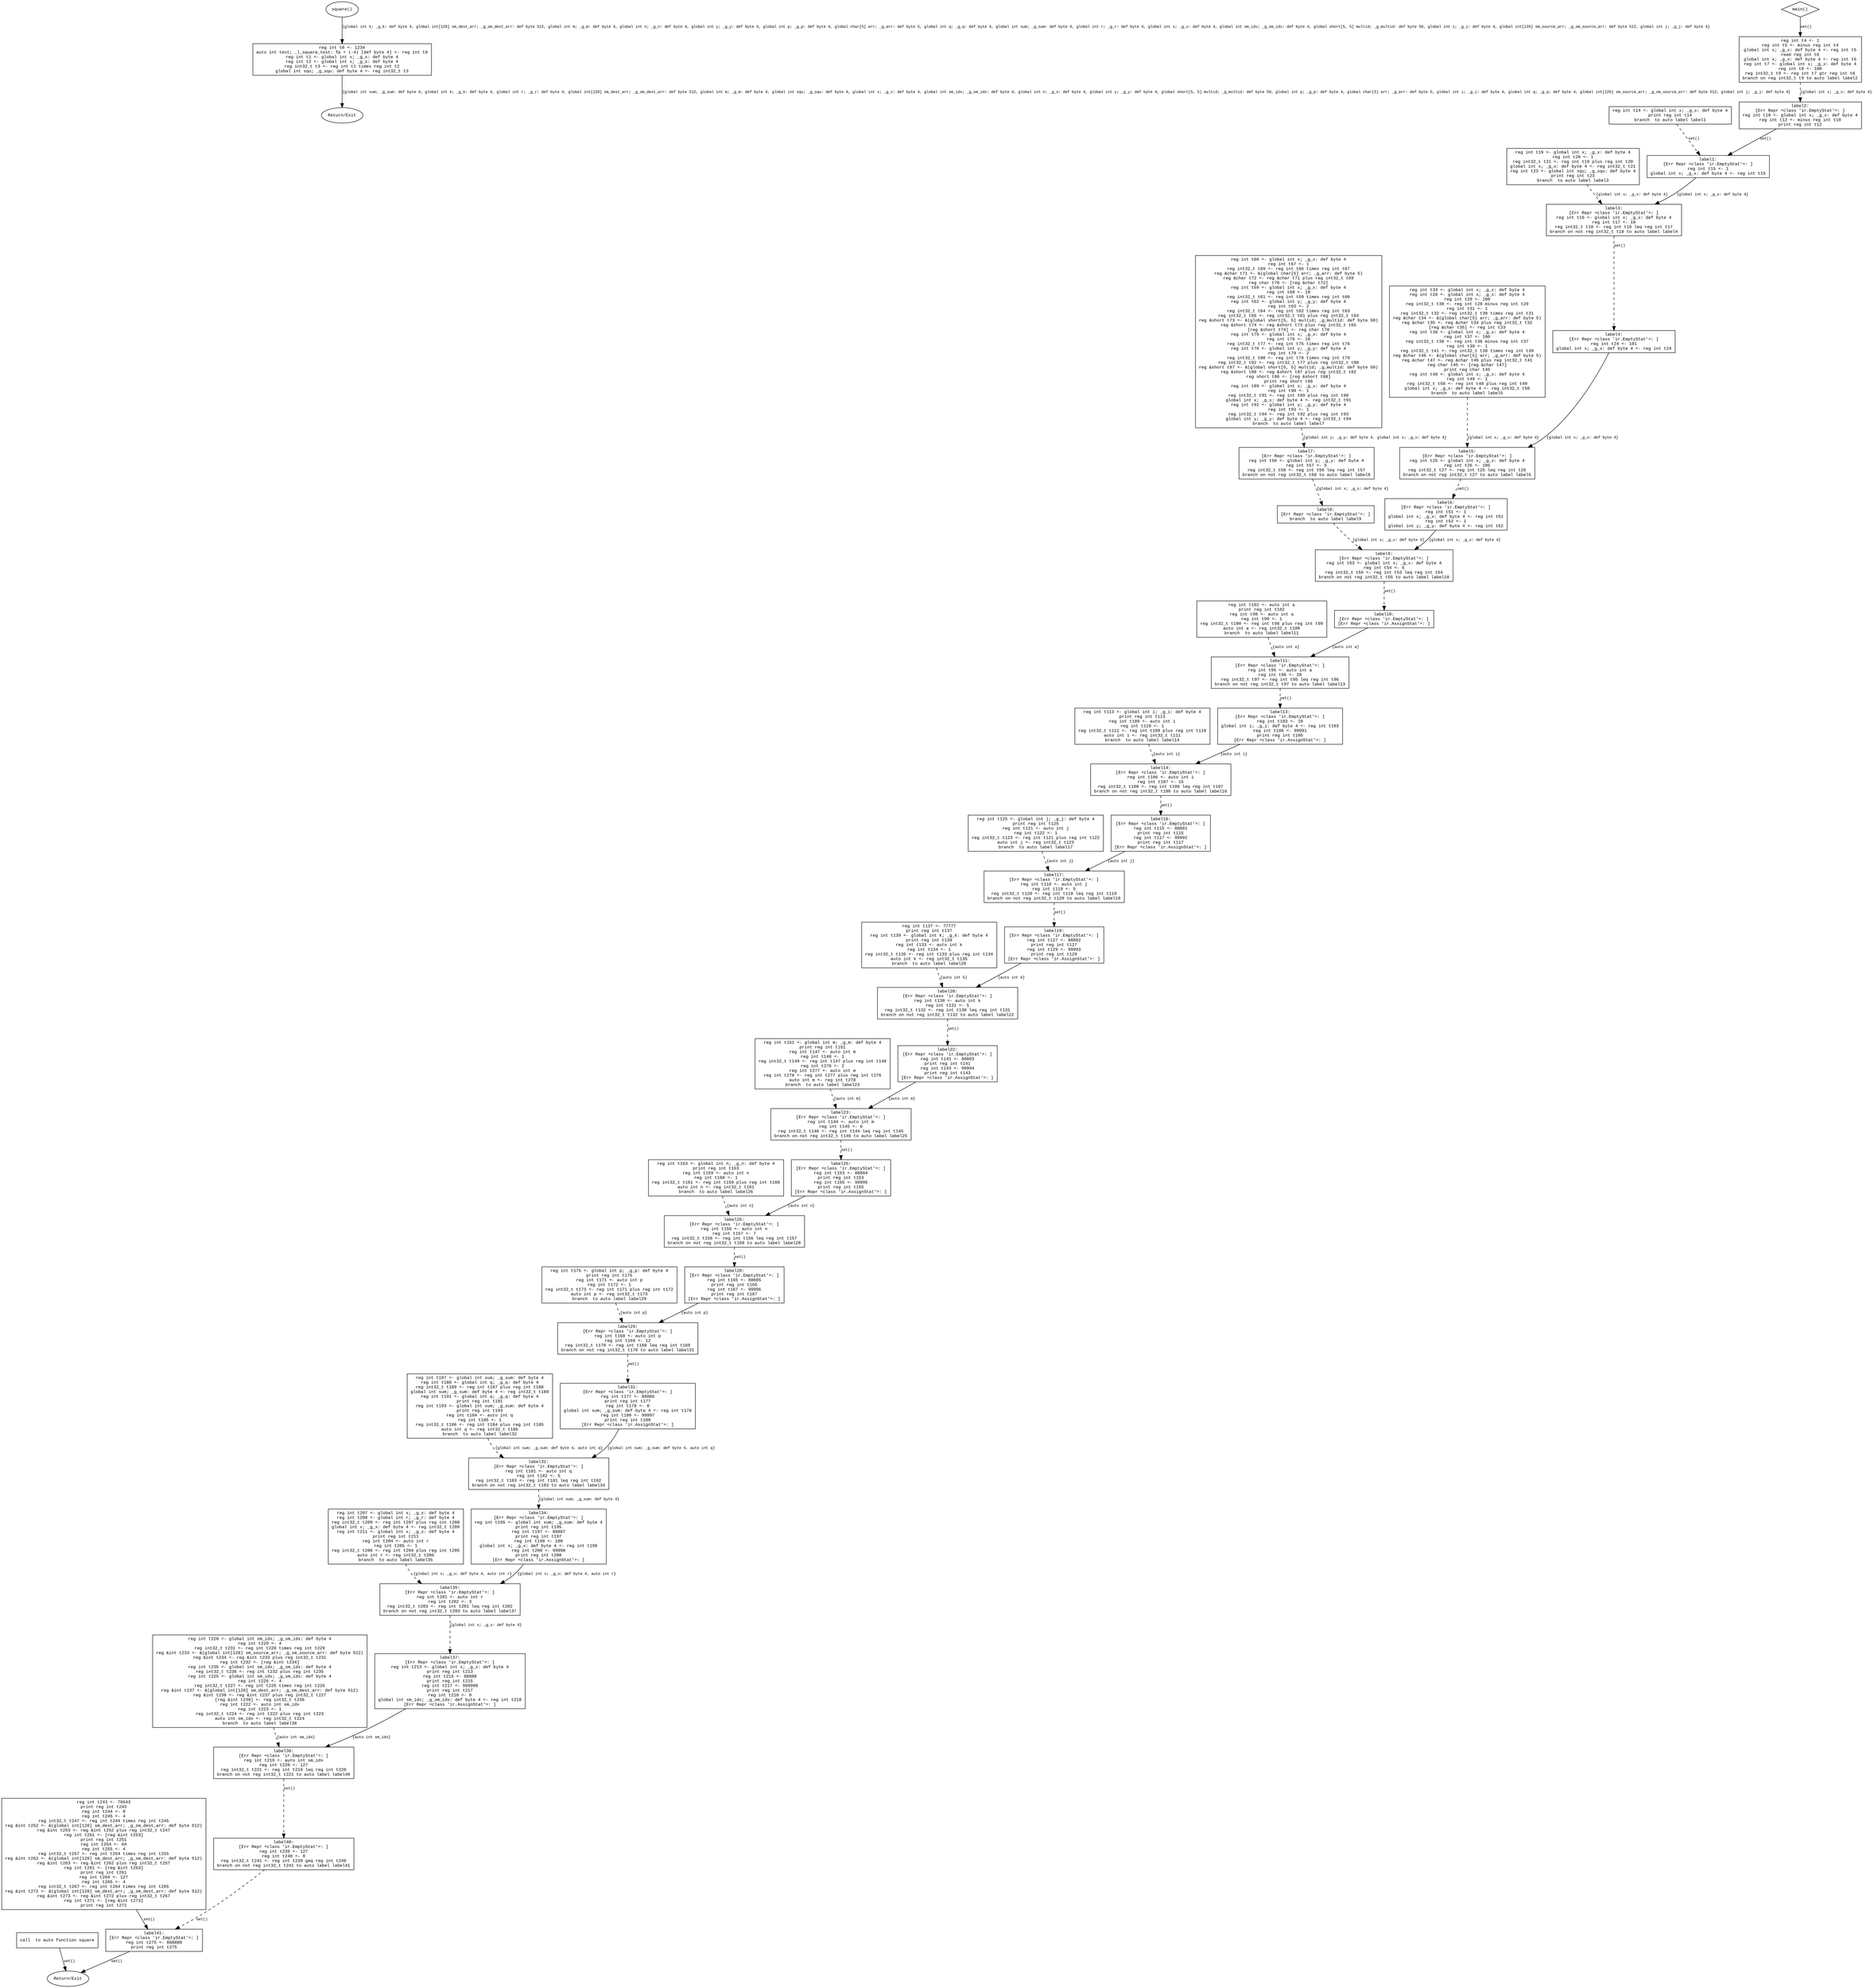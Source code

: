 digraph G {
  rankdir=TB;
  node [shape=box, fontname="Courier New", fontsize=10];
  edge [fontname="Courier New", fontsize=9];

  // BasicBlock ID for CFG list: 127755173566016
  BB_127755173566016 [label="reg int t0 <- 1234\nauto int test; _l_square_test: fp + (-4) [def byte 4] <- reg int t0\nreg int t1 <- global int x; _g_x: def byte 4\nreg int t2 <- global int x; _g_x: def byte 4\nreg int32_t t3 <- reg int t1 times reg int t2\nglobal int squ; _g_squ: def byte 4 <- reg int32_t t3"];
BB_127755173566016 -> exit_Func_square [label="{global int sum; _g_sum: def byte 4, global int k; _g_k: def byte 4, global int r; _g_r: def byte 4, global int[128] sm_dest_arr; _g_sm_dest_arr: def byte 512, global int m; _g_m: def byte 4, global int squ; _g_squ: def byte 4, global int x; _g_x: def byte 4, global int sm_idx; _g_sm_idx: def byte 4, global int n; _g_n: def byte 4, global int y; _g_y: def byte 4, global short[5, 5] multid; _g_multid: def byte 50, global int p; _g_p: def byte 4, global char[5] arr; _g_arr: def byte 5, global int i; _g_i: def byte 4, global int q; _g_q: def byte 4, global int[128] sm_source_arr; _g_sm_source_arr: def byte 512, global int j; _g_j: def byte 4}"];
  exit_Func_square [shape=ellipse, label="Return/Exit"];
  // BasicBlock ID for CFG list: 127755173565824
  BB_127755173565824 [label="reg int t4 <- 1\nreg int t5 <- minus reg int t4\nglobal int x; _g_x: def byte 4 <- reg int t5\nread reg int t6\nglobal int x; _g_x: def byte 4 <- reg int t6\nreg int t7 <- global int x; _g_x: def byte 4\nreg int t8 <- 100\nreg int32_t t9 <- reg int t7 gtr reg int t8\nbranch on reg int32_t t9 to auto label label2"];
BB_127755173565824 -> BB_127755173895136 [style=dashed,label="{global int x; _g_x: def byte 4}"];
  // BasicBlock ID for CFG list: 127755173894704
  BB_127755173894704 [label="reg int t14 <- global int x; _g_x: def byte 4\nprint reg int t14\nbranch  to auto label label1"];
BB_127755173894704 -> BB_127755173894080 [style=dashed,label="set()"];
  // BasicBlock ID for CFG list: 127755173895136
  BB_127755173895136 [label="label2:\n[Err Repr <class 'ir.EmptyStat'>: ]\nreg int t10 <- global int x; _g_x: def byte 4\nreg int t12 <- minus reg int t10\nprint reg int t12"];
BB_127755173895136 -> BB_127755173894080 [label="set()"];
  // BasicBlock ID for CFG list: 127755173894080
  BB_127755173894080 [label="label1:\n[Err Repr <class 'ir.EmptyStat'>: ]\nreg int t15 <- 1\nglobal int x; _g_x: def byte 4 <- reg int t15"];
BB_127755173894080 -> BB_127755173552480 [label="{global int x; _g_x: def byte 4}"];
  // BasicBlock ID for CFG list: 127755173552480
  BB_127755173552480 [label="label3:\n[Err Repr <class 'ir.EmptyStat'>: ]\nreg int t16 <- global int x; _g_x: def byte 4\nreg int t17 <- 10\nreg int32_t t18 <- reg int t16 leq reg int t17\nbranch on not reg int32_t t18 to auto label label4"];
BB_127755173552480 -> BB_127755173555264 [style=dashed,label="set()"];
  // BasicBlock ID for CFG list: 127755173555120
  BB_127755173555120 [label="call  to auto function square"];
BB_127755173555120 -> exit_global [label="set()"];
  exit_global [shape=ellipse, label="Return/Exit"];
  // BasicBlock ID for CFG list: 127755173555216
  BB_127755173555216 [label="reg int t19 <- global int x; _g_x: def byte 4\nreg int t20 <- 1\nreg int32_t t21 <- reg int t19 plus reg int t20\nglobal int x; _g_x: def byte 4 <- reg int32_t t21\nreg int t23 <- global int squ; _g_squ: def byte 4\nprint reg int t23\nbranch  to auto label label3"];
BB_127755173555216 -> BB_127755173552480 [style=dashed,label="{global int x; _g_x: def byte 4}"];
  // BasicBlock ID for CFG list: 127755173555264
  BB_127755173555264 [label="label4:\n[Err Repr <class 'ir.EmptyStat'>: ]\nreg int t24 <- 101\nglobal int x; _g_x: def byte 4 <- reg int t24"];
BB_127755173555264 -> BB_127755173554640 [label="{global int x; _g_x: def byte 4}"];
  // BasicBlock ID for CFG list: 127755173554640
  BB_127755173554640 [label="label5:\n[Err Repr <class 'ir.EmptyStat'>: ]\nreg int t25 <- global int x; _g_x: def byte 4\nreg int t26 <- 105\nreg int32_t t27 <- reg int t25 leq reg int t26\nbranch on not reg int32_t t27 to auto label label6"];
BB_127755173554640 -> BB_127755173554880 [style=dashed,label="set()"];
  // BasicBlock ID for CFG list: 127755173554832
  BB_127755173554832 [label="reg int t33 <- global int x; _g_x: def byte 4\nreg int t28 <- global int x; _g_x: def byte 4\nreg int t29 <- 100\nreg int32_t t30 <- reg int t28 minus reg int t29\nreg int t31 <- 1\nreg int32_t t32 <- reg int32_t t30 times reg int t31\nreg &char t34 <- &(global char[5] arr; _g_arr: def byte 5)\nreg &char t35 <- reg &char t34 plus reg int32_t t32\n[reg &char t35] <- reg int t33\nreg int t36 <- global int x; _g_x: def byte 4\nreg int t37 <- 100\nreg int32_t t38 <- reg int t36 minus reg int t37\nreg int t39 <- 1\nreg int32_t t41 <- reg int32_t t38 times reg int t39\nreg &char t46 <- &(global char[5] arr; _g_arr: def byte 5)\nreg &char t47 <- reg &char t46 plus reg int32_t t41\nreg char t45 <- [reg &char t47]\nprint reg char t45\nreg int t48 <- global int x; _g_x: def byte 4\nreg int t49 <- 1\nreg int32_t t50 <- reg int t48 plus reg int t49\nglobal int x; _g_x: def byte 4 <- reg int32_t t50\nbranch  to auto label label5"];
BB_127755173554832 -> BB_127755173554640 [style=dashed,label="{global int x; _g_x: def byte 4}"];
  // BasicBlock ID for CFG list: 127755173554880
  BB_127755173554880 [label="label6:\n[Err Repr <class 'ir.EmptyStat'>: ]\nreg int t51 <- 1\nglobal int x; _g_x: def byte 4 <- reg int t51\nreg int t52 <- 1\nglobal int y; _g_y: def byte 4 <- reg int t52"];
BB_127755173554880 -> BB_127755173552528 [label="{global int x; _g_x: def byte 4}"];
  // BasicBlock ID for CFG list: 127755173552528
  BB_127755173552528 [label="label9:\n[Err Repr <class 'ir.EmptyStat'>: ]\nreg int t53 <- global int x; _g_x: def byte 4\nreg int t54 <- 5\nreg int32_t t55 <- reg int t53 leq reg int t54\nbranch on not reg int32_t t55 to auto label label10"];
BB_127755173552528 -> BB_127755173531552 [style=dashed,label="set()"];
  // BasicBlock ID for CFG list: 127755173552384
  BB_127755173552384 [label="label7:\n[Err Repr <class 'ir.EmptyStat'>: ]\nreg int t56 <- global int y; _g_y: def byte 4\nreg int t57 <- 5\nreg int32_t t58 <- reg int t56 leq reg int t57\nbranch on not reg int32_t t58 to auto label label8"];
BB_127755173552384 -> BB_127755173531360 [style=dashed,label="{global int x; _g_x: def byte 4}"];
  // BasicBlock ID for CFG list: 127755173529104
  BB_127755173529104 [label="reg int t66 <- global int x; _g_x: def byte 4\nreg int t67 <- 1\nreg int32_t t69 <- reg int t66 times reg int t67\nreg &char t71 <- &(global char[5] arr; _g_arr: def byte 5)\nreg &char t72 <- reg &char t71 plus reg int32_t t69\nreg char t70 <- [reg &char t72]\nreg int t59 <- global int x; _g_x: def byte 4\nreg int t60 <- 10\nreg int32_t t61 <- reg int t59 times reg int t60\nreg int t62 <- global int y; _g_y: def byte 4\nreg int t63 <- 2\nreg int32_t t64 <- reg int t62 times reg int t63\nreg int32_t t65 <- reg int32_t t61 plus reg int32_t t64\nreg &short t73 <- &(global short[5, 5] multid; _g_multid: def byte 50)\nreg &short t74 <- reg &short t73 plus reg int32_t t65\n[reg &short t74] <- reg char t70\nreg int t75 <- global int x; _g_x: def byte 4\nreg int t76 <- 10\nreg int32_t t77 <- reg int t75 times reg int t76\nreg int t78 <- global int y; _g_y: def byte 4\nreg int t79 <- 2\nreg int32_t t80 <- reg int t78 times reg int t79\nreg int32_t t82 <- reg int32_t t77 plus reg int32_t t80\nreg &short t87 <- &(global short[5, 5] multid; _g_multid: def byte 50)\nreg &short t88 <- reg &short t87 plus reg int32_t t82\nreg short t86 <- [reg &short t88]\nprint reg short t86\nreg int t89 <- global int x; _g_x: def byte 4\nreg int t90 <- 1\nreg int32_t t91 <- reg int t89 plus reg int t90\nglobal int x; _g_x: def byte 4 <- reg int32_t t91\nreg int t92 <- global int y; _g_y: def byte 4\nreg int t93 <- 1\nreg int32_t t94 <- reg int t92 plus reg int t93\nglobal int y; _g_y: def byte 4 <- reg int32_t t94\nbranch  to auto label label7"];
BB_127755173529104 -> BB_127755173552384 [style=dashed,label="{global int y; _g_y: def byte 4, global int x; _g_x: def byte 4}"];
  // BasicBlock ID for CFG list: 127755173531360
  BB_127755173531360 [label="label8:\n[Err Repr <class 'ir.EmptyStat'>: ]\nbranch  to auto label label9"];
BB_127755173531360 -> BB_127755173552528 [style=dashed,label="{global int x; _g_x: def byte 4}"];
  // BasicBlock ID for CFG list: 127755173531552
  BB_127755173531552 [label="label10:\n[Err Repr <class 'ir.EmptyStat'>: ]\n[Err Repr <class 'ir.AssignStat'>: ]"];
BB_127755173531552 -> BB_127755173531600 [label="{auto int a}"];
  // BasicBlock ID for CFG list: 127755173531600
  BB_127755173531600 [label="label11:\n[Err Repr <class 'ir.EmptyStat'>: ]\nreg int t95 <- auto int a\nreg int t96 <- 20\nreg int32_t t97 <- reg int t95 leq reg int t96\nbranch on not reg int32_t t97 to auto label label13"];
BB_127755173531600 -> BB_127755173528624 [style=dashed,label="set()"];
  // BasicBlock ID for CFG list: 127755173529200
  BB_127755173529200 [label="reg int t102 <- auto int a\nprint reg int t102\nreg int t98 <- auto int a\nreg int t99 <- 1\nreg int32_t t100 <- reg int t98 plus reg int t99\nauto int a <- reg int32_t t100\nbranch  to auto label label11"];
BB_127755173529200 -> BB_127755173531600 [style=dashed,label="{auto int a}"];
  // BasicBlock ID for CFG list: 127755173528624
  BB_127755173528624 [label="label13:\n[Err Repr <class 'ir.EmptyStat'>: ]\nreg int t103 <- 10\nglobal int i; _g_i: def byte 4 <- reg int t103\nreg int t105 <- 99991\nprint reg int t105\n[Err Repr <class 'ir.AssignStat'>: ]"];
BB_127755173528624 -> BB_127755173529248 [label="{auto int i}"];
  // BasicBlock ID for CFG list: 127755173529248
  BB_127755173529248 [label="label14:\n[Err Repr <class 'ir.EmptyStat'>: ]\nreg int t106 <- auto int i\nreg int t107 <- 15\nreg int32_t t108 <- reg int t106 leq reg int t107\nbranch on not reg int32_t t108 to auto label label16"];
BB_127755173529248 -> BB_127755173528816 [style=dashed,label="set()"];
  // BasicBlock ID for CFG list: 127755173528864
  BB_127755173528864 [label="reg int t113 <- global int i; _g_i: def byte 4\nprint reg int t113\nreg int t109 <- auto int i\nreg int t110 <- 1\nreg int32_t t111 <- reg int t109 plus reg int t110\nauto int i <- reg int32_t t111\nbranch  to auto label label14"];
BB_127755173528864 -> BB_127755173529248 [style=dashed,label="{auto int i}"];
  // BasicBlock ID for CFG list: 127755173528816
  BB_127755173528816 [label="label16:\n[Err Repr <class 'ir.EmptyStat'>: ]\nreg int t115 <- 88881\nprint reg int t115\nreg int t117 <- 99992\nprint reg int t117\n[Err Repr <class 'ir.AssignStat'>: ]"];
BB_127755173528816 -> BB_127755173509440 [label="{auto int j}"];
  // BasicBlock ID for CFG list: 127755173509440
  BB_127755173509440 [label="label17:\n[Err Repr <class 'ir.EmptyStat'>: ]\nreg int t118 <- auto int j\nreg int t119 <- 5\nreg int32_t t120 <- reg int t118 leq reg int t119\nbranch on not reg int32_t t120 to auto label label19"];
BB_127755173509440 -> BB_127755173508960 [style=dashed,label="set()"];
  // BasicBlock ID for CFG list: 127755173509536
  BB_127755173509536 [label="reg int t125 <- global int j; _g_j: def byte 4\nprint reg int t125\nreg int t121 <- auto int j\nreg int t122 <- 1\nreg int32_t t123 <- reg int t121 plus reg int t122\nauto int j <- reg int32_t t123\nbranch  to auto label label17"];
BB_127755173509536 -> BB_127755173509440 [style=dashed,label="{auto int j}"];
  // BasicBlock ID for CFG list: 127755173508960
  BB_127755173508960 [label="label19:\n[Err Repr <class 'ir.EmptyStat'>: ]\nreg int t127 <- 88882\nprint reg int t127\nreg int t129 <- 99993\nprint reg int t129\n[Err Repr <class 'ir.AssignStat'>: ]"];
BB_127755173508960 -> BB_127755173509584 [label="{auto int k}"];
  // BasicBlock ID for CFG list: 127755173509584
  BB_127755173509584 [label="label20:\n[Err Repr <class 'ir.EmptyStat'>: ]\nreg int t130 <- auto int k\nreg int t131 <- 5\nreg int32_t t132 <- reg int t130 leq reg int t131\nbranch on not reg int32_t t132 to auto label label22"];
BB_127755173509584 -> BB_127755173509200 [style=dashed,label="set()"];
  // BasicBlock ID for CFG list: 127755173509152
  BB_127755173509152 [label="reg int t137 <- 77777\nprint reg int t137\nreg int t139 <- global int k; _g_k: def byte 4\nprint reg int t139\nreg int t133 <- auto int k\nreg int t134 <- 1\nreg int32_t t135 <- reg int t133 plus reg int t134\nauto int k <- reg int32_t t135\nbranch  to auto label label20"];
BB_127755173509152 -> BB_127755173509584 [style=dashed,label="{auto int k}"];
  // BasicBlock ID for CFG list: 127755173509200
  BB_127755173509200 [label="label22:\n[Err Repr <class 'ir.EmptyStat'>: ]\nreg int t141 <- 88883\nprint reg int t141\nreg int t143 <- 99994\nprint reg int t143\n[Err Repr <class 'ir.AssignStat'>: ]"];
BB_127755173509200 -> BB_127755174039120 [label="{auto int m}"];
  // BasicBlock ID for CFG list: 127755174039120
  BB_127755174039120 [label="label23:\n[Err Repr <class 'ir.EmptyStat'>: ]\nreg int t144 <- auto int m\nreg int t145 <- 6\nreg int32_t t146 <- reg int t144 leq reg int t145\nbranch on not reg int32_t t146 to auto label label25"];
BB_127755174039120 -> BB_127755174036384 [style=dashed,label="set()"];
  // BasicBlock ID for CFG list: 127755174039216
  BB_127755174039216 [label="reg int t151 <- global int m; _g_m: def byte 4\nprint reg int t151\nreg int t147 <- auto int m\nreg int t148 <- 1\nreg int32_t t149 <- reg int t147 plus reg int t148\nreg int t276 <- 2\nreg int t277 <- auto int m\nreg int t278 <- reg int t277 plus reg int t276\nauto int m <- reg int t278\nbranch  to auto label label23"];
BB_127755174039216 -> BB_127755174039120 [style=dashed,label="{auto int m}"];
  // BasicBlock ID for CFG list: 127755174036384
  BB_127755174036384 [label="label25:\n[Err Repr <class 'ir.EmptyStat'>: ]\nreg int t153 <- 88884\nprint reg int t153\nreg int t155 <- 99995\nprint reg int t155\n[Err Repr <class 'ir.AssignStat'>: ]"];
BB_127755174036384 -> BB_127755174039264 [label="{auto int n}"];
  // BasicBlock ID for CFG list: 127755174039264
  BB_127755174039264 [label="label26:\n[Err Repr <class 'ir.EmptyStat'>: ]\nreg int t156 <- auto int n\nreg int t157 <- 7\nreg int32_t t158 <- reg int t156 leq reg int t157\nbranch on not reg int32_t t158 to auto label label28"];
BB_127755174039264 -> BB_127755174038832 [style=dashed,label="set()"];
  // BasicBlock ID for CFG list: 127755174038640
  BB_127755174038640 [label="reg int t163 <- global int n; _g_n: def byte 4\nprint reg int t163\nreg int t159 <- auto int n\nreg int t160 <- 1\nreg int32_t t161 <- reg int t159 plus reg int t160\nauto int n <- reg int32_t t161\nbranch  to auto label label26"];
BB_127755174038640 -> BB_127755174039264 [style=dashed,label="{auto int n}"];
  // BasicBlock ID for CFG list: 127755174038832
  BB_127755174038832 [label="label28:\n[Err Repr <class 'ir.EmptyStat'>: ]\nreg int t165 <- 88885\nprint reg int t165\nreg int t167 <- 99996\nprint reg int t167\n[Err Repr <class 'ir.AssignStat'>: ]"];
BB_127755174038832 -> BB_127755174038880 [label="{auto int p}"];
  // BasicBlock ID for CFG list: 127755174038880
  BB_127755174038880 [label="label29:\n[Err Repr <class 'ir.EmptyStat'>: ]\nreg int t168 <- auto int p\nreg int t169 <- 12\nreg int32_t t170 <- reg int t168 leq reg int t169\nbranch on not reg int32_t t170 to auto label label31"];
BB_127755174038880 -> BB_127755174035904 [style=dashed,label="set()"];
  // BasicBlock ID for CFG list: 127755174036480
  BB_127755174036480 [label="reg int t175 <- global int p; _g_p: def byte 4\nprint reg int t175\nreg int t171 <- auto int p\nreg int t172 <- 1\nreg int32_t t173 <- reg int t171 plus reg int t172\nauto int p <- reg int32_t t173\nbranch  to auto label label29"];
BB_127755174036480 -> BB_127755174038880 [style=dashed,label="{auto int p}"];
  // BasicBlock ID for CFG list: 127755174035904
  BB_127755174035904 [label="label31:\n[Err Repr <class 'ir.EmptyStat'>: ]\nreg int t177 <- 88886\nprint reg int t177\nreg int t178 <- 0\nglobal int sum; _g_sum: def byte 4 <- reg int t178\nreg int t180 <- 99997\nprint reg int t180\n[Err Repr <class 'ir.AssignStat'>: ]"];
BB_127755174035904 -> BB_127755174036528 [label="{global int sum; _g_sum: def byte 4, auto int q}"];
  // BasicBlock ID for CFG list: 127755174036528
  BB_127755174036528 [label="label32:\n[Err Repr <class 'ir.EmptyStat'>: ]\nreg int t181 <- auto int q\nreg int t182 <- 5\nreg int32_t t183 <- reg int t181 leq reg int t182\nbranch on not reg int32_t t183 to auto label label34"];
BB_127755174036528 -> BB_127755174036096 [style=dashed,label="{global int sum; _g_sum: def byte 4}"];
  // BasicBlock ID for CFG list: 127755174036144
  BB_127755174036144 [label="reg int t187 <- global int sum; _g_sum: def byte 4\nreg int t188 <- global int q; _g_q: def byte 4\nreg int32_t t189 <- reg int t187 plus reg int t188\nglobal int sum; _g_sum: def byte 4 <- reg int32_t t189\nreg int t191 <- global int q; _g_q: def byte 4\nprint reg int t191\nreg int t193 <- global int sum; _g_sum: def byte 4\nprint reg int t193\nreg int t184 <- auto int q\nreg int t185 <- 1\nreg int32_t t186 <- reg int t184 plus reg int t185\nauto int q <- reg int32_t t186\nbranch  to auto label label32"];
BB_127755174036144 -> BB_127755174036528 [style=dashed,label="{global int sum; _g_sum: def byte 4, auto int q}"];
  // BasicBlock ID for CFG list: 127755174036096
  BB_127755174036096 [label="label34:\n[Err Repr <class 'ir.EmptyStat'>: ]\nreg int t195 <- global int sum; _g_sum: def byte 4\nprint reg int t195\nreg int t197 <- 88887\nprint reg int t197\nreg int t198 <- 100\nglobal int x; _g_x: def byte 4 <- reg int t198\nreg int t200 <- 99998\nprint reg int t200\n[Err Repr <class 'ir.AssignStat'>: ]"];
BB_127755174036096 -> BB_127755174530496 [label="{global int x; _g_x: def byte 4, auto int r}"];
  // BasicBlock ID for CFG list: 127755174530496
  BB_127755174530496 [label="label35:\n[Err Repr <class 'ir.EmptyStat'>: ]\nreg int t201 <- auto int r\nreg int t202 <- 3\nreg int32_t t203 <- reg int t201 leq reg int t202\nbranch on not reg int32_t t203 to auto label label37"];
BB_127755174530496 -> BB_127755174529344 [style=dashed,label="{global int x; _g_x: def byte 4}"];
  // BasicBlock ID for CFG list: 127755174527040
  BB_127755174527040 [label="reg int t207 <- global int x; _g_x: def byte 4\nreg int t208 <- global int r; _g_r: def byte 4\nreg int32_t t209 <- reg int t207 plus reg int t208\nglobal int x; _g_x: def byte 4 <- reg int32_t t209\nreg int t211 <- global int x; _g_x: def byte 4\nprint reg int t211\nreg int t204 <- auto int r\nreg int t205 <- 1\nreg int32_t t206 <- reg int t204 plus reg int t205\nauto int r <- reg int32_t t206\nbranch  to auto label label35"];
BB_127755174527040 -> BB_127755174530496 [style=dashed,label="{global int x; _g_x: def byte 4, auto int r}"];
  // BasicBlock ID for CFG list: 127755174529344
  BB_127755174529344 [label="label37:\n[Err Repr <class 'ir.EmptyStat'>: ]\nreg int t213 <- global int x; _g_x: def byte 4\nprint reg int t213\nreg int t215 <- 88888\nprint reg int t215\nreg int t217 <- 999990\nprint reg int t217\nreg int t218 <- 0\nglobal int sm_idx; _g_sm_idx: def byte 4 <- reg int t218\n[Err Repr <class 'ir.AssignStat'>: ]"];
BB_127755174529344 -> BB_127755174528288 [label="{auto int sm_idx}"];
  // BasicBlock ID for CFG list: 127755174528288
  BB_127755174528288 [label="label38:\n[Err Repr <class 'ir.EmptyStat'>: ]\nreg int t219 <- auto int sm_idx\nreg int t220 <- 127\nreg int32_t t221 <- reg int t219 leq reg int t220\nbranch on not reg int32_t t221 to auto label label40"];
BB_127755174528288 -> BB_127755174074880 [style=dashed,label="set()"];
  // BasicBlock ID for CFG list: 127755174074784
  BB_127755174074784 [label="reg int t228 <- global int sm_idx; _g_sm_idx: def byte 4\nreg int t229 <- 4\nreg int32_t t231 <- reg int t228 times reg int t229\nreg &int t233 <- &(global int[128] sm_source_arr; _g_sm_source_arr: def byte 512)\nreg &int t234 <- reg &int t233 plus reg int32_t t231\nreg int t232 <- [reg &int t234]\nreg int t235 <- global int sm_idx; _g_sm_idx: def byte 4\nreg int32_t t236 <- reg int t232 plus reg int t235\nreg int t225 <- global int sm_idx; _g_sm_idx: def byte 4\nreg int t226 <- 4\nreg int32_t t227 <- reg int t225 times reg int t226\nreg &int t237 <- &(global int[128] sm_dest_arr; _g_sm_dest_arr: def byte 512)\nreg &int t238 <- reg &int t237 plus reg int32_t t227\n[reg &int t238] <- reg int32_t t236\nreg int t222 <- auto int sm_idx\nreg int t223 <- 1\nreg int32_t t224 <- reg int t222 plus reg int t223\nauto int sm_idx <- reg int32_t t224\nbranch  to auto label label38"];
BB_127755174074784 -> BB_127755174528288 [style=dashed,label="{auto int sm_idx}"];
  // BasicBlock ID for CFG list: 127755174074880
  BB_127755174074880 [label="label40:\n[Err Repr <class 'ir.EmptyStat'>: ]\nreg int t239 <- 127\nreg int t240 <- 0\nreg int32_t t241 <- reg int t239 geq reg int t240\nbranch on not reg int32_t t241 to auto label label41"];
BB_127755174074880 -> BB_127755173566880 [style=dashed,label="set()"];
  // BasicBlock ID for CFG list: 127755174074928
  BB_127755174074928 [label="reg int t243 <- 76543\nprint reg int t243\nreg int t244 <- 0\nreg int t245 <- 4\nreg int32_t t247 <- reg int t244 times reg int t245\nreg &int t252 <- &(global int[128] sm_dest_arr; _g_sm_dest_arr: def byte 512)\nreg &int t253 <- reg &int t252 plus reg int32_t t247\nreg int t251 <- [reg &int t253]\nprint reg int t251\nreg int t254 <- 64\nreg int t255 <- 4\nreg int32_t t257 <- reg int t254 times reg int t255\nreg &int t262 <- &(global int[128] sm_dest_arr; _g_sm_dest_arr: def byte 512)\nreg &int t263 <- reg &int t262 plus reg int32_t t257\nreg int t261 <- [reg &int t263]\nprint reg int t261\nreg int t264 <- 127\nreg int t265 <- 4\nreg int32_t t267 <- reg int t264 times reg int t265\nreg &int t272 <- &(global int[128] sm_dest_arr; _g_sm_dest_arr: def byte 512)\nreg &int t273 <- reg &int t272 plus reg int32_t t267\nreg int t271 <- [reg &int t273]\nprint reg int t271"];
BB_127755174074928 -> BB_127755173566880 [label="set()"];
  // BasicBlock ID for CFG list: 127755173566880
  BB_127755173566880 [label="label41:\n[Err Repr <class 'ir.EmptyStat'>: ]\nreg int t275 <- 888880\nprint reg int t275"];
BB_127755173566880 -> exit_global [label="set()"];

  // Entry Points
  Entry_square [shape=ellipse, label="square()"];
  Entry_square -> BB_127755173566016 [label="{global int k; _g_k: def byte 4, global int[128] sm_dest_arr; _g_sm_dest_arr: def byte 512, global int m; _g_m: def byte 4, global int n; _g_n: def byte 4, global int y; _g_y: def byte 4, global int p; _g_p: def byte 4, global char[5] arr; _g_arr: def byte 5, global int q; _g_q: def byte 4, global int sum; _g_sum: def byte 4, global int r; _g_r: def byte 4, global int x; _g_x: def byte 4, global int sm_idx; _g_sm_idx: def byte 4, global short[5, 5] multid; _g_multid: def byte 50, global int i; _g_i: def byte 4, global int[128] sm_source_arr; _g_sm_source_arr: def byte 512, global int j; _g_j: def byte 4}", weight=10];
  Entry_main [shape=diamond, label="main()"];
  Entry_main -> BB_127755173565824 [label="set()", weight=10];
}
